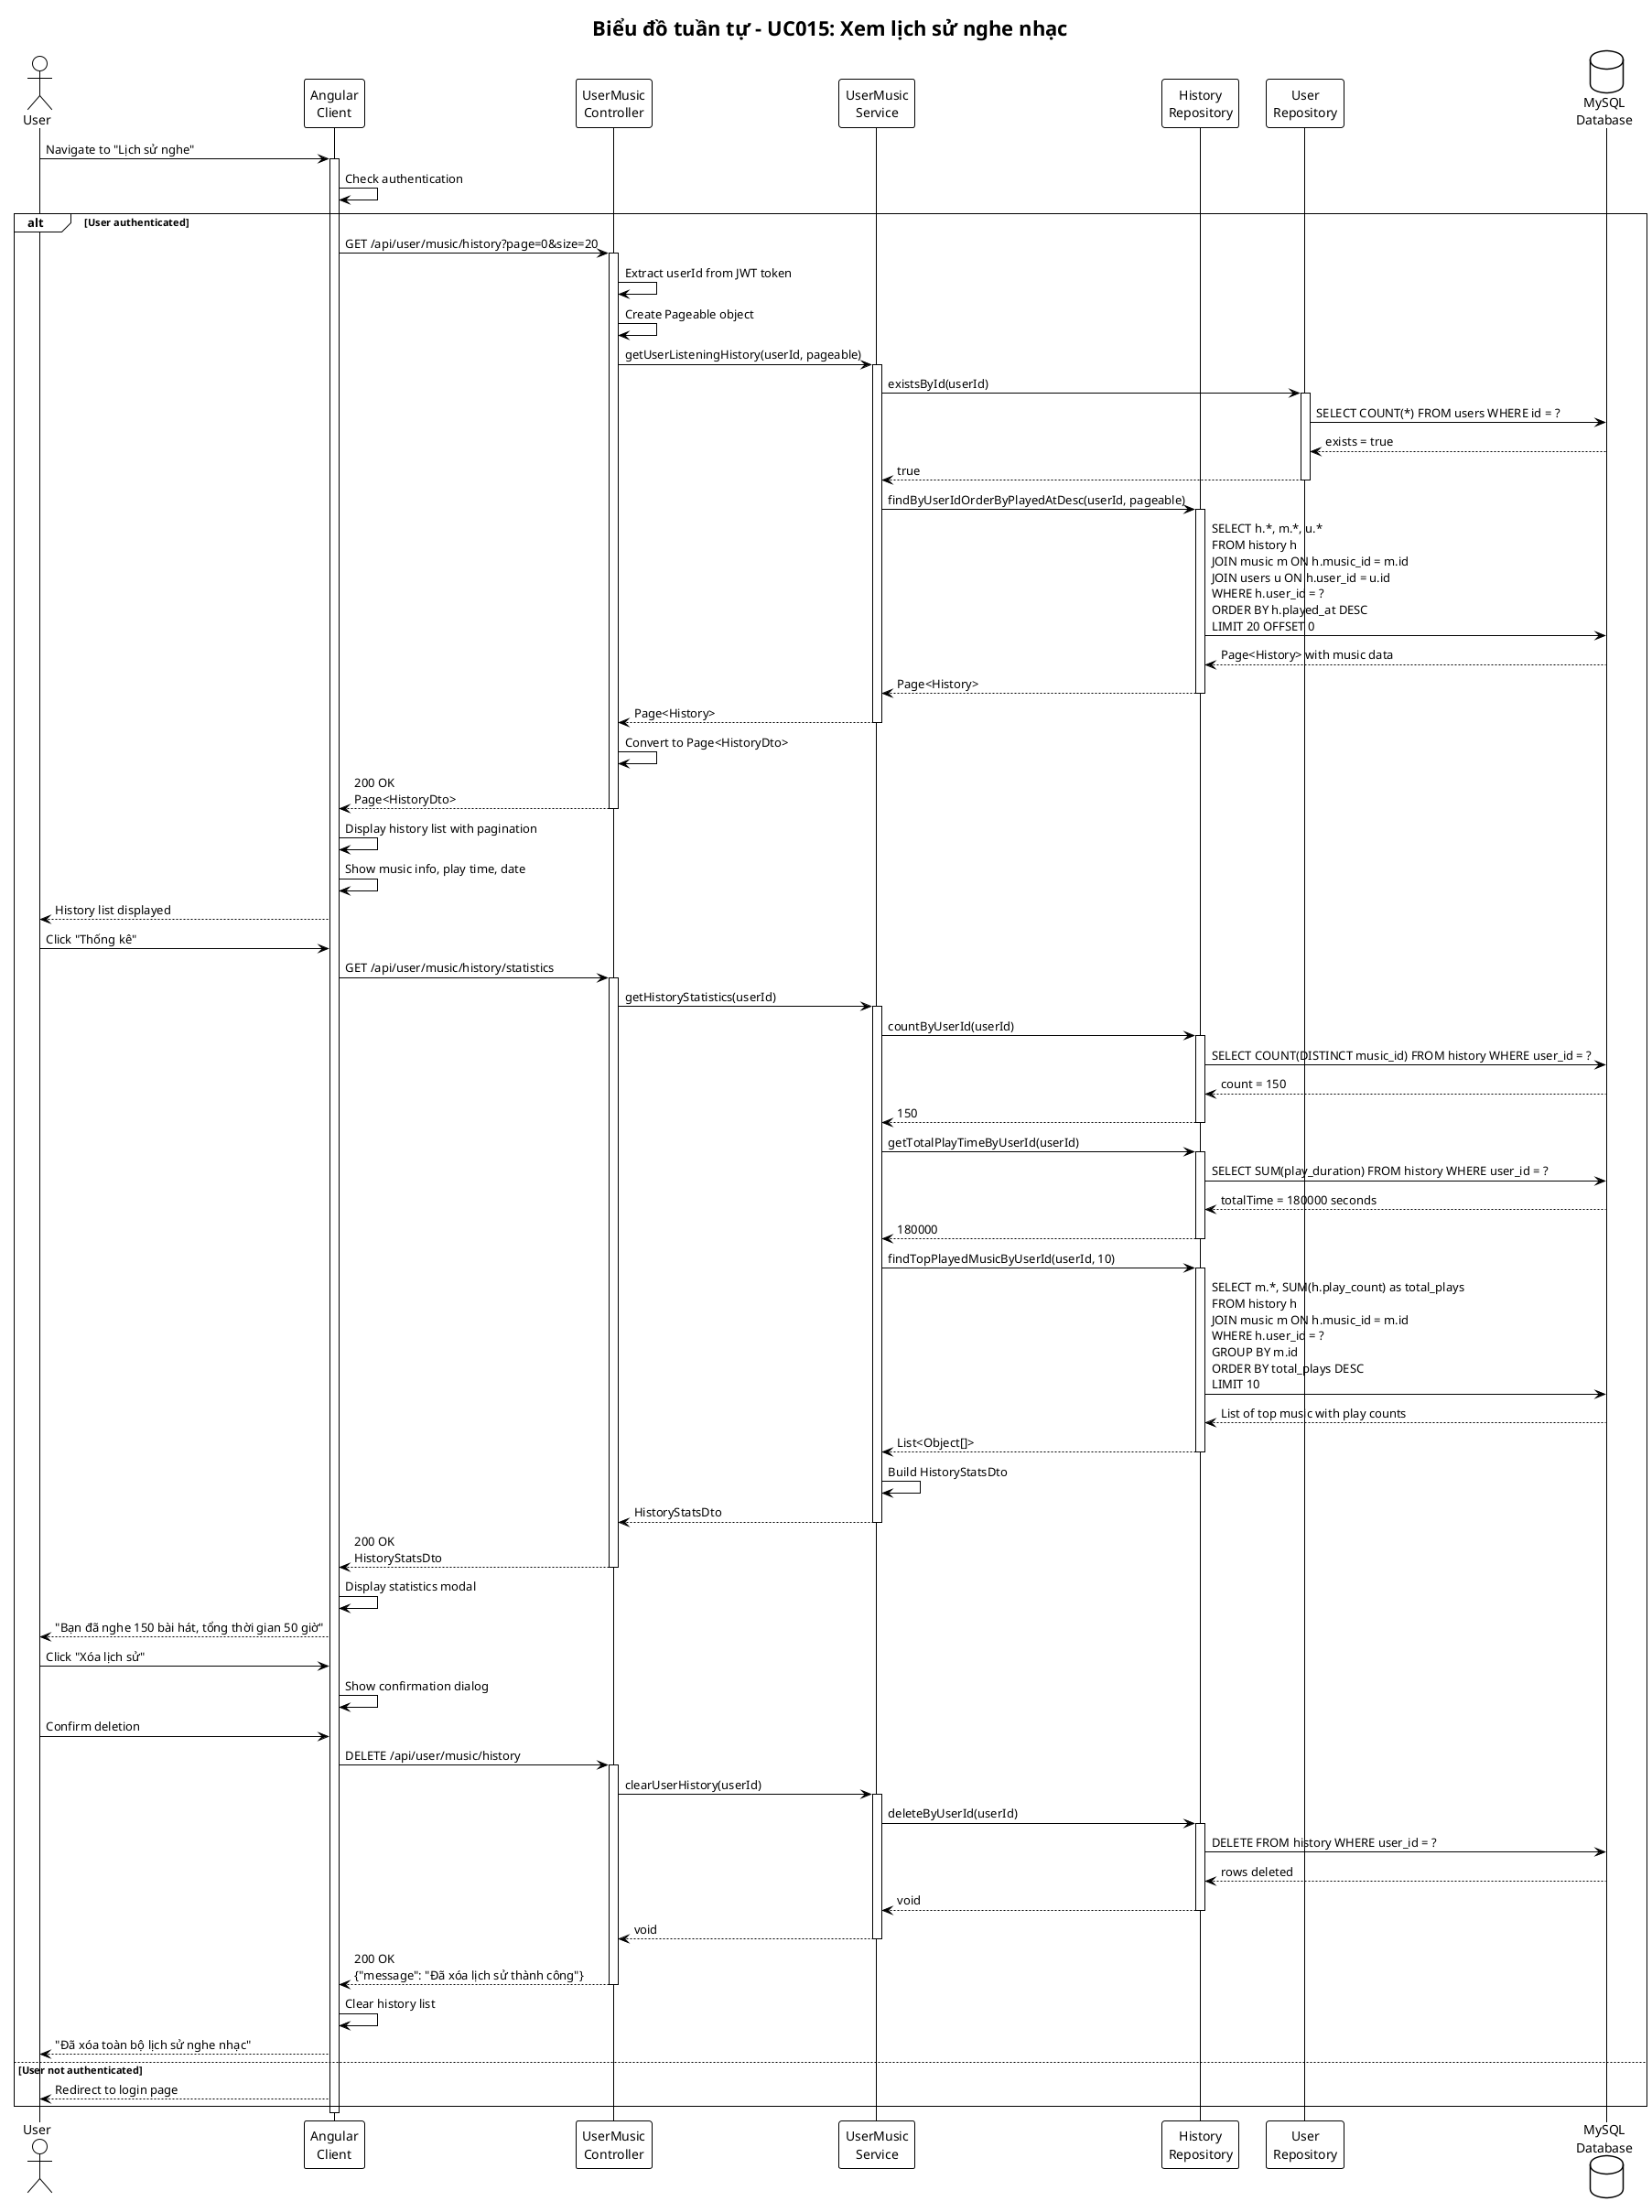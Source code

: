 @startuml UC015-Sequence-Diagram-Xem-Lich-Su
!theme plain

title Biểu đồ tuần tự - UC015: Xem lịch sử nghe nhạc

actor User
participant "Angular\nClient" as Client
participant "UserMusic\nController" as Controller
participant "UserMusic\nService" as Service
participant "History\nRepository" as HistoryRepo
participant "User\nRepository" as UserRepo
database "MySQL\nDatabase" as DB

User -> Client: Navigate to "Lịch sử nghe"
activate Client

Client -> Client: Check authentication
alt User authenticated
    Client -> Controller: GET /api/user/music/history?page=0&size=20
    activate Controller

    Controller -> Controller: Extract userId from JWT token
    Controller -> Controller: Create Pageable object

    Controller -> Service: getUserListeningHistory(userId, pageable)
    activate Service

    ' Verify user exists
    Service -> UserRepo: existsById(userId)
    activate UserRepo
    UserRepo -> DB: SELECT COUNT(*) FROM users WHERE id = ?
    DB --> UserRepo: exists = true
    UserRepo --> Service: true
    deactivate UserRepo

    ' Get history with pagination
    Service -> HistoryRepo: findByUserIdOrderByPlayedAtDesc(userId, pageable)
    activate HistoryRepo
    HistoryRepo -> DB: SELECT h.*, m.*, u.*\nFROM history h\nJOIN music m ON h.music_id = m.id\nJOIN users u ON h.user_id = u.id\nWHERE h.user_id = ?\nORDER BY h.played_at DESC\nLIMIT 20 OFFSET 0
    DB --> HistoryRepo: Page<History> with music data
    HistoryRepo --> Service: Page<History>
    deactivate HistoryRepo

    Service --> Controller: Page<History>
    deactivate Service

    Controller -> Controller: Convert to Page<HistoryDto>
    Controller --> Client: 200 OK\nPage<HistoryDto>
    deactivate Controller

    Client -> Client: Display history list with pagination
    Client -> Client: Show music info, play time, date
    Client --> User: History list displayed

    ' User requests statistics
    User -> Client: Click "Thống kê"
    Client -> Controller: GET /api/user/music/history/statistics
    activate Controller

    Controller -> Service: getHistoryStatistics(userId)
    activate Service

    ' Get total songs count
    Service -> HistoryRepo: countByUserId(userId)
    activate HistoryRepo
    HistoryRepo -> DB: SELECT COUNT(DISTINCT music_id) FROM history WHERE user_id = ?
    DB --> HistoryRepo: count = 150
    HistoryRepo --> Service: 150
    deactivate HistoryRepo

    ' Get total play time
    Service -> HistoryRepo: getTotalPlayTimeByUserId(userId)
    activate HistoryRepo
    HistoryRepo -> DB: SELECT SUM(play_duration) FROM history WHERE user_id = ?
    DB --> HistoryRepo: totalTime = 180000 seconds
    HistoryRepo --> Service: 180000
    deactivate HistoryRepo

    ' Get top played songs
    Service -> HistoryRepo: findTopPlayedMusicByUserId(userId, 10)
    activate HistoryRepo
    HistoryRepo -> DB: SELECT m.*, SUM(h.play_count) as total_plays\nFROM history h\nJOIN music m ON h.music_id = m.id\nWHERE h.user_id = ?\nGROUP BY m.id\nORDER BY total_plays DESC\nLIMIT 10
    DB --> HistoryRepo: List of top music with play counts
    HistoryRepo --> Service: List<Object[]>
    deactivate HistoryRepo

    Service -> Service: Build HistoryStatsDto
    Service --> Controller: HistoryStatsDto
    deactivate Service

    Controller --> Client: 200 OK\nHistoryStatsDto
    deactivate Controller

    Client -> Client: Display statistics modal
    Client --> User: "Bạn đã nghe 150 bài hát, tổng thời gian 50 giờ"

    ' User wants to clear history
    User -> Client: Click "Xóa lịch sử"
    Client -> Client: Show confirmation dialog
    User -> Client: Confirm deletion

    Client -> Controller: DELETE /api/user/music/history
    activate Controller

    Controller -> Service: clearUserHistory(userId)
    activate Service

    Service -> HistoryRepo: deleteByUserId(userId)
    activate HistoryRepo
    HistoryRepo -> DB: DELETE FROM history WHERE user_id = ?
    DB --> HistoryRepo: rows deleted
    HistoryRepo --> Service: void
    deactivate HistoryRepo

    Service --> Controller: void
    deactivate Service

    Controller --> Client: 200 OK\n{"message": "Đã xóa lịch sử thành công"}
    deactivate Controller

    Client -> Client: Clear history list
    Client --> User: "Đã xóa toàn bộ lịch sử nghe nhạc"

else User not authenticated
    Client --> User: Redirect to login page
end

deactivate Client

@enduml
